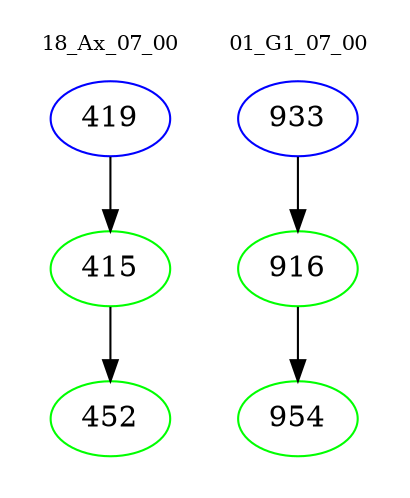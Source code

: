 digraph{
subgraph cluster_0 {
color = white
label = "18_Ax_07_00";
fontsize=10;
T0_419 [label="419", color="blue"]
T0_419 -> T0_415 [color="black"]
T0_415 [label="415", color="green"]
T0_415 -> T0_452 [color="black"]
T0_452 [label="452", color="green"]
}
subgraph cluster_1 {
color = white
label = "01_G1_07_00";
fontsize=10;
T1_933 [label="933", color="blue"]
T1_933 -> T1_916 [color="black"]
T1_916 [label="916", color="green"]
T1_916 -> T1_954 [color="black"]
T1_954 [label="954", color="green"]
}
}

